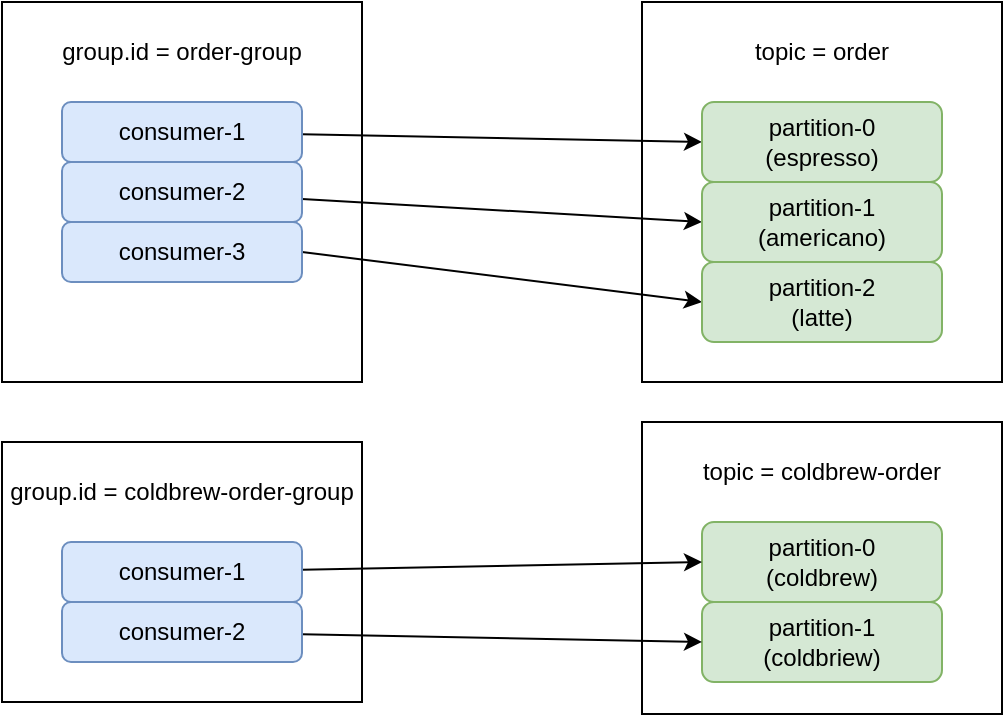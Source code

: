 <mxfile version="26.0.6">
  <diagram name="페이지-1" id="TpMk4SV4jNbYeq_rbaHF">
    <mxGraphModel dx="616" dy="1171" grid="1" gridSize="10" guides="1" tooltips="1" connect="1" arrows="1" fold="1" page="1" pageScale="1" pageWidth="1169" pageHeight="827" math="0" shadow="0">
      <root>
        <mxCell id="0" />
        <mxCell id="1" parent="0" />
        <mxCell id="Ak-W6qp5ohLVwJs3sLuC-1" value="" style="rounded=0;whiteSpace=wrap;html=1;" parent="1" vertex="1">
          <mxGeometry x="400" y="370" width="180" height="146" as="geometry" />
        </mxCell>
        <mxCell id="Nu1wtj4-nATQzFPG6_Lj-16" value="" style="rounded=0;whiteSpace=wrap;html=1;" parent="1" vertex="1">
          <mxGeometry x="400" y="160" width="180" height="190" as="geometry" />
        </mxCell>
        <mxCell id="Nu1wtj4-nATQzFPG6_Lj-1" value="" style="rounded=0;whiteSpace=wrap;html=1;" parent="1" vertex="1">
          <mxGeometry x="80" y="160" width="180" height="190" as="geometry" />
        </mxCell>
        <mxCell id="SJt1g9deCjwBGVB8re3M-4" style="rounded=0;orthogonalLoop=1;jettySize=auto;html=1;entryX=0;entryY=0.5;entryDx=0;entryDy=0;" parent="1" source="Nu1wtj4-nATQzFPG6_Lj-2" target="Nu1wtj4-nATQzFPG6_Lj-8" edge="1">
          <mxGeometry relative="1" as="geometry" />
        </mxCell>
        <mxCell id="Nu1wtj4-nATQzFPG6_Lj-2" value="consumer-1" style="rounded=1;whiteSpace=wrap;html=1;fillColor=#dae8fc;strokeColor=#6c8ebf;" parent="1" vertex="1">
          <mxGeometry x="110" y="210" width="120" height="30" as="geometry" />
        </mxCell>
        <mxCell id="SJt1g9deCjwBGVB8re3M-5" style="rounded=0;orthogonalLoop=1;jettySize=auto;html=1;entryX=0;entryY=0.5;entryDx=0;entryDy=0;" parent="1" source="Nu1wtj4-nATQzFPG6_Lj-3" target="SJt1g9deCjwBGVB8re3M-1" edge="1">
          <mxGeometry relative="1" as="geometry" />
        </mxCell>
        <mxCell id="Nu1wtj4-nATQzFPG6_Lj-3" value="consumer-2" style="rounded=1;whiteSpace=wrap;html=1;fillColor=#dae8fc;strokeColor=#6c8ebf;" parent="1" vertex="1">
          <mxGeometry x="110" y="240" width="120" height="30" as="geometry" />
        </mxCell>
        <mxCell id="SJt1g9deCjwBGVB8re3M-6" style="rounded=0;orthogonalLoop=1;jettySize=auto;html=1;entryX=0;entryY=0.5;entryDx=0;entryDy=0;exitX=1;exitY=0.5;exitDx=0;exitDy=0;" parent="1" source="Nu1wtj4-nATQzFPG6_Lj-4" target="SJt1g9deCjwBGVB8re3M-2" edge="1">
          <mxGeometry relative="1" as="geometry" />
        </mxCell>
        <mxCell id="Nu1wtj4-nATQzFPG6_Lj-4" value="consumer-3" style="rounded=1;whiteSpace=wrap;html=1;fillColor=#dae8fc;strokeColor=#6c8ebf;" parent="1" vertex="1">
          <mxGeometry x="110" y="270" width="120" height="30" as="geometry" />
        </mxCell>
        <mxCell id="Nu1wtj4-nATQzFPG6_Lj-6" value="group.id = order-group" style="text;html=1;align=center;verticalAlign=middle;whiteSpace=wrap;rounded=0;" parent="1" vertex="1">
          <mxGeometry x="80" y="170" width="180" height="30" as="geometry" />
        </mxCell>
        <mxCell id="Nu1wtj4-nATQzFPG6_Lj-8" value="partition-0&lt;div&gt;(espresso)&lt;/div&gt;" style="rounded=1;whiteSpace=wrap;html=1;fillColor=#d5e8d4;strokeColor=#82b366;" parent="1" vertex="1">
          <mxGeometry x="430" y="210" width="120" height="40" as="geometry" />
        </mxCell>
        <mxCell id="Nu1wtj4-nATQzFPG6_Lj-17" value="topic = order" style="text;html=1;align=center;verticalAlign=middle;whiteSpace=wrap;rounded=0;" parent="1" vertex="1">
          <mxGeometry x="420" y="170" width="140" height="30" as="geometry" />
        </mxCell>
        <mxCell id="SJt1g9deCjwBGVB8re3M-1" value="partition-1&lt;div&gt;(americano)&lt;/div&gt;" style="rounded=1;whiteSpace=wrap;html=1;fillColor=#d5e8d4;strokeColor=#82b366;" parent="1" vertex="1">
          <mxGeometry x="430" y="250" width="120" height="40" as="geometry" />
        </mxCell>
        <mxCell id="SJt1g9deCjwBGVB8re3M-2" value="partition-2&lt;div&gt;(latte)&lt;/div&gt;" style="rounded=1;whiteSpace=wrap;html=1;fillColor=#d5e8d4;strokeColor=#82b366;" parent="1" vertex="1">
          <mxGeometry x="430" y="290" width="120" height="40" as="geometry" />
        </mxCell>
        <mxCell id="Ak-W6qp5ohLVwJs3sLuC-2" value="partition-0&lt;div&gt;(coldbrew)&lt;/div&gt;" style="rounded=1;whiteSpace=wrap;html=1;fillColor=#d5e8d4;strokeColor=#82b366;" parent="1" vertex="1">
          <mxGeometry x="430" y="420" width="120" height="40" as="geometry" />
        </mxCell>
        <mxCell id="Ak-W6qp5ohLVwJs3sLuC-3" value="topic = coldbrew-order" style="text;html=1;align=center;verticalAlign=middle;whiteSpace=wrap;rounded=0;" parent="1" vertex="1">
          <mxGeometry x="420" y="380" width="140" height="30" as="geometry" />
        </mxCell>
        <mxCell id="Ak-W6qp5ohLVwJs3sLuC-4" value="partition-1&lt;div&gt;(coldbriew)&lt;/div&gt;" style="rounded=1;whiteSpace=wrap;html=1;fillColor=#d5e8d4;strokeColor=#82b366;" parent="1" vertex="1">
          <mxGeometry x="430" y="460" width="120" height="40" as="geometry" />
        </mxCell>
        <mxCell id="Jld8xgx-LlhoUwvwnqEl-1" value="" style="rounded=0;whiteSpace=wrap;html=1;" vertex="1" parent="1">
          <mxGeometry x="80" y="380" width="180" height="130" as="geometry" />
        </mxCell>
        <mxCell id="Jld8xgx-LlhoUwvwnqEl-7" style="rounded=0;orthogonalLoop=1;jettySize=auto;html=1;entryX=0;entryY=0.5;entryDx=0;entryDy=0;" edge="1" parent="1" source="Jld8xgx-LlhoUwvwnqEl-2" target="Ak-W6qp5ohLVwJs3sLuC-2">
          <mxGeometry relative="1" as="geometry" />
        </mxCell>
        <mxCell id="Jld8xgx-LlhoUwvwnqEl-2" value="consumer-1" style="rounded=1;whiteSpace=wrap;html=1;fillColor=#dae8fc;strokeColor=#6c8ebf;" vertex="1" parent="1">
          <mxGeometry x="110" y="430" width="120" height="30" as="geometry" />
        </mxCell>
        <mxCell id="Jld8xgx-LlhoUwvwnqEl-8" style="rounded=0;orthogonalLoop=1;jettySize=auto;html=1;entryX=0;entryY=0.5;entryDx=0;entryDy=0;" edge="1" parent="1" source="Jld8xgx-LlhoUwvwnqEl-3" target="Ak-W6qp5ohLVwJs3sLuC-4">
          <mxGeometry relative="1" as="geometry" />
        </mxCell>
        <mxCell id="Jld8xgx-LlhoUwvwnqEl-3" value="consumer-2" style="rounded=1;whiteSpace=wrap;html=1;fillColor=#dae8fc;strokeColor=#6c8ebf;" vertex="1" parent="1">
          <mxGeometry x="110" y="460" width="120" height="30" as="geometry" />
        </mxCell>
        <mxCell id="Jld8xgx-LlhoUwvwnqEl-6" value="group.id = coldbrew-order-group" style="text;html=1;align=center;verticalAlign=middle;whiteSpace=wrap;rounded=0;" vertex="1" parent="1">
          <mxGeometry x="80" y="390" width="180" height="30" as="geometry" />
        </mxCell>
      </root>
    </mxGraphModel>
  </diagram>
</mxfile>
